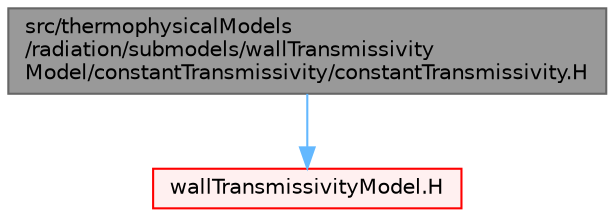 digraph "src/thermophysicalModels/radiation/submodels/wallTransmissivityModel/constantTransmissivity/constantTransmissivity.H"
{
 // LATEX_PDF_SIZE
  bgcolor="transparent";
  edge [fontname=Helvetica,fontsize=10,labelfontname=Helvetica,labelfontsize=10];
  node [fontname=Helvetica,fontsize=10,shape=box,height=0.2,width=0.4];
  Node1 [id="Node000001",label="src/thermophysicalModels\l/radiation/submodels/wallTransmissivity\lModel/constantTransmissivity/constantTransmissivity.H",height=0.2,width=0.4,color="gray40", fillcolor="grey60", style="filled", fontcolor="black",tooltip=" "];
  Node1 -> Node2 [id="edge1_Node000001_Node000002",color="steelblue1",style="solid",tooltip=" "];
  Node2 [id="Node000002",label="wallTransmissivityModel.H",height=0.2,width=0.4,color="red", fillcolor="#FFF0F0", style="filled",URL="$wallTransmissivityModel_8H.html",tooltip=" "];
}
